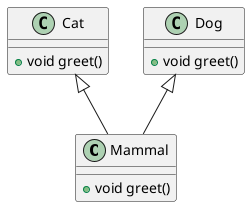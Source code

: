 @startuml
class Mammal {
    + void greet()
}

class Cat {
    + void greet()
}

class Dog {
    + void greet()
}

Cat <|-- Mammal
Dog <|-- Mammal
@enduml
